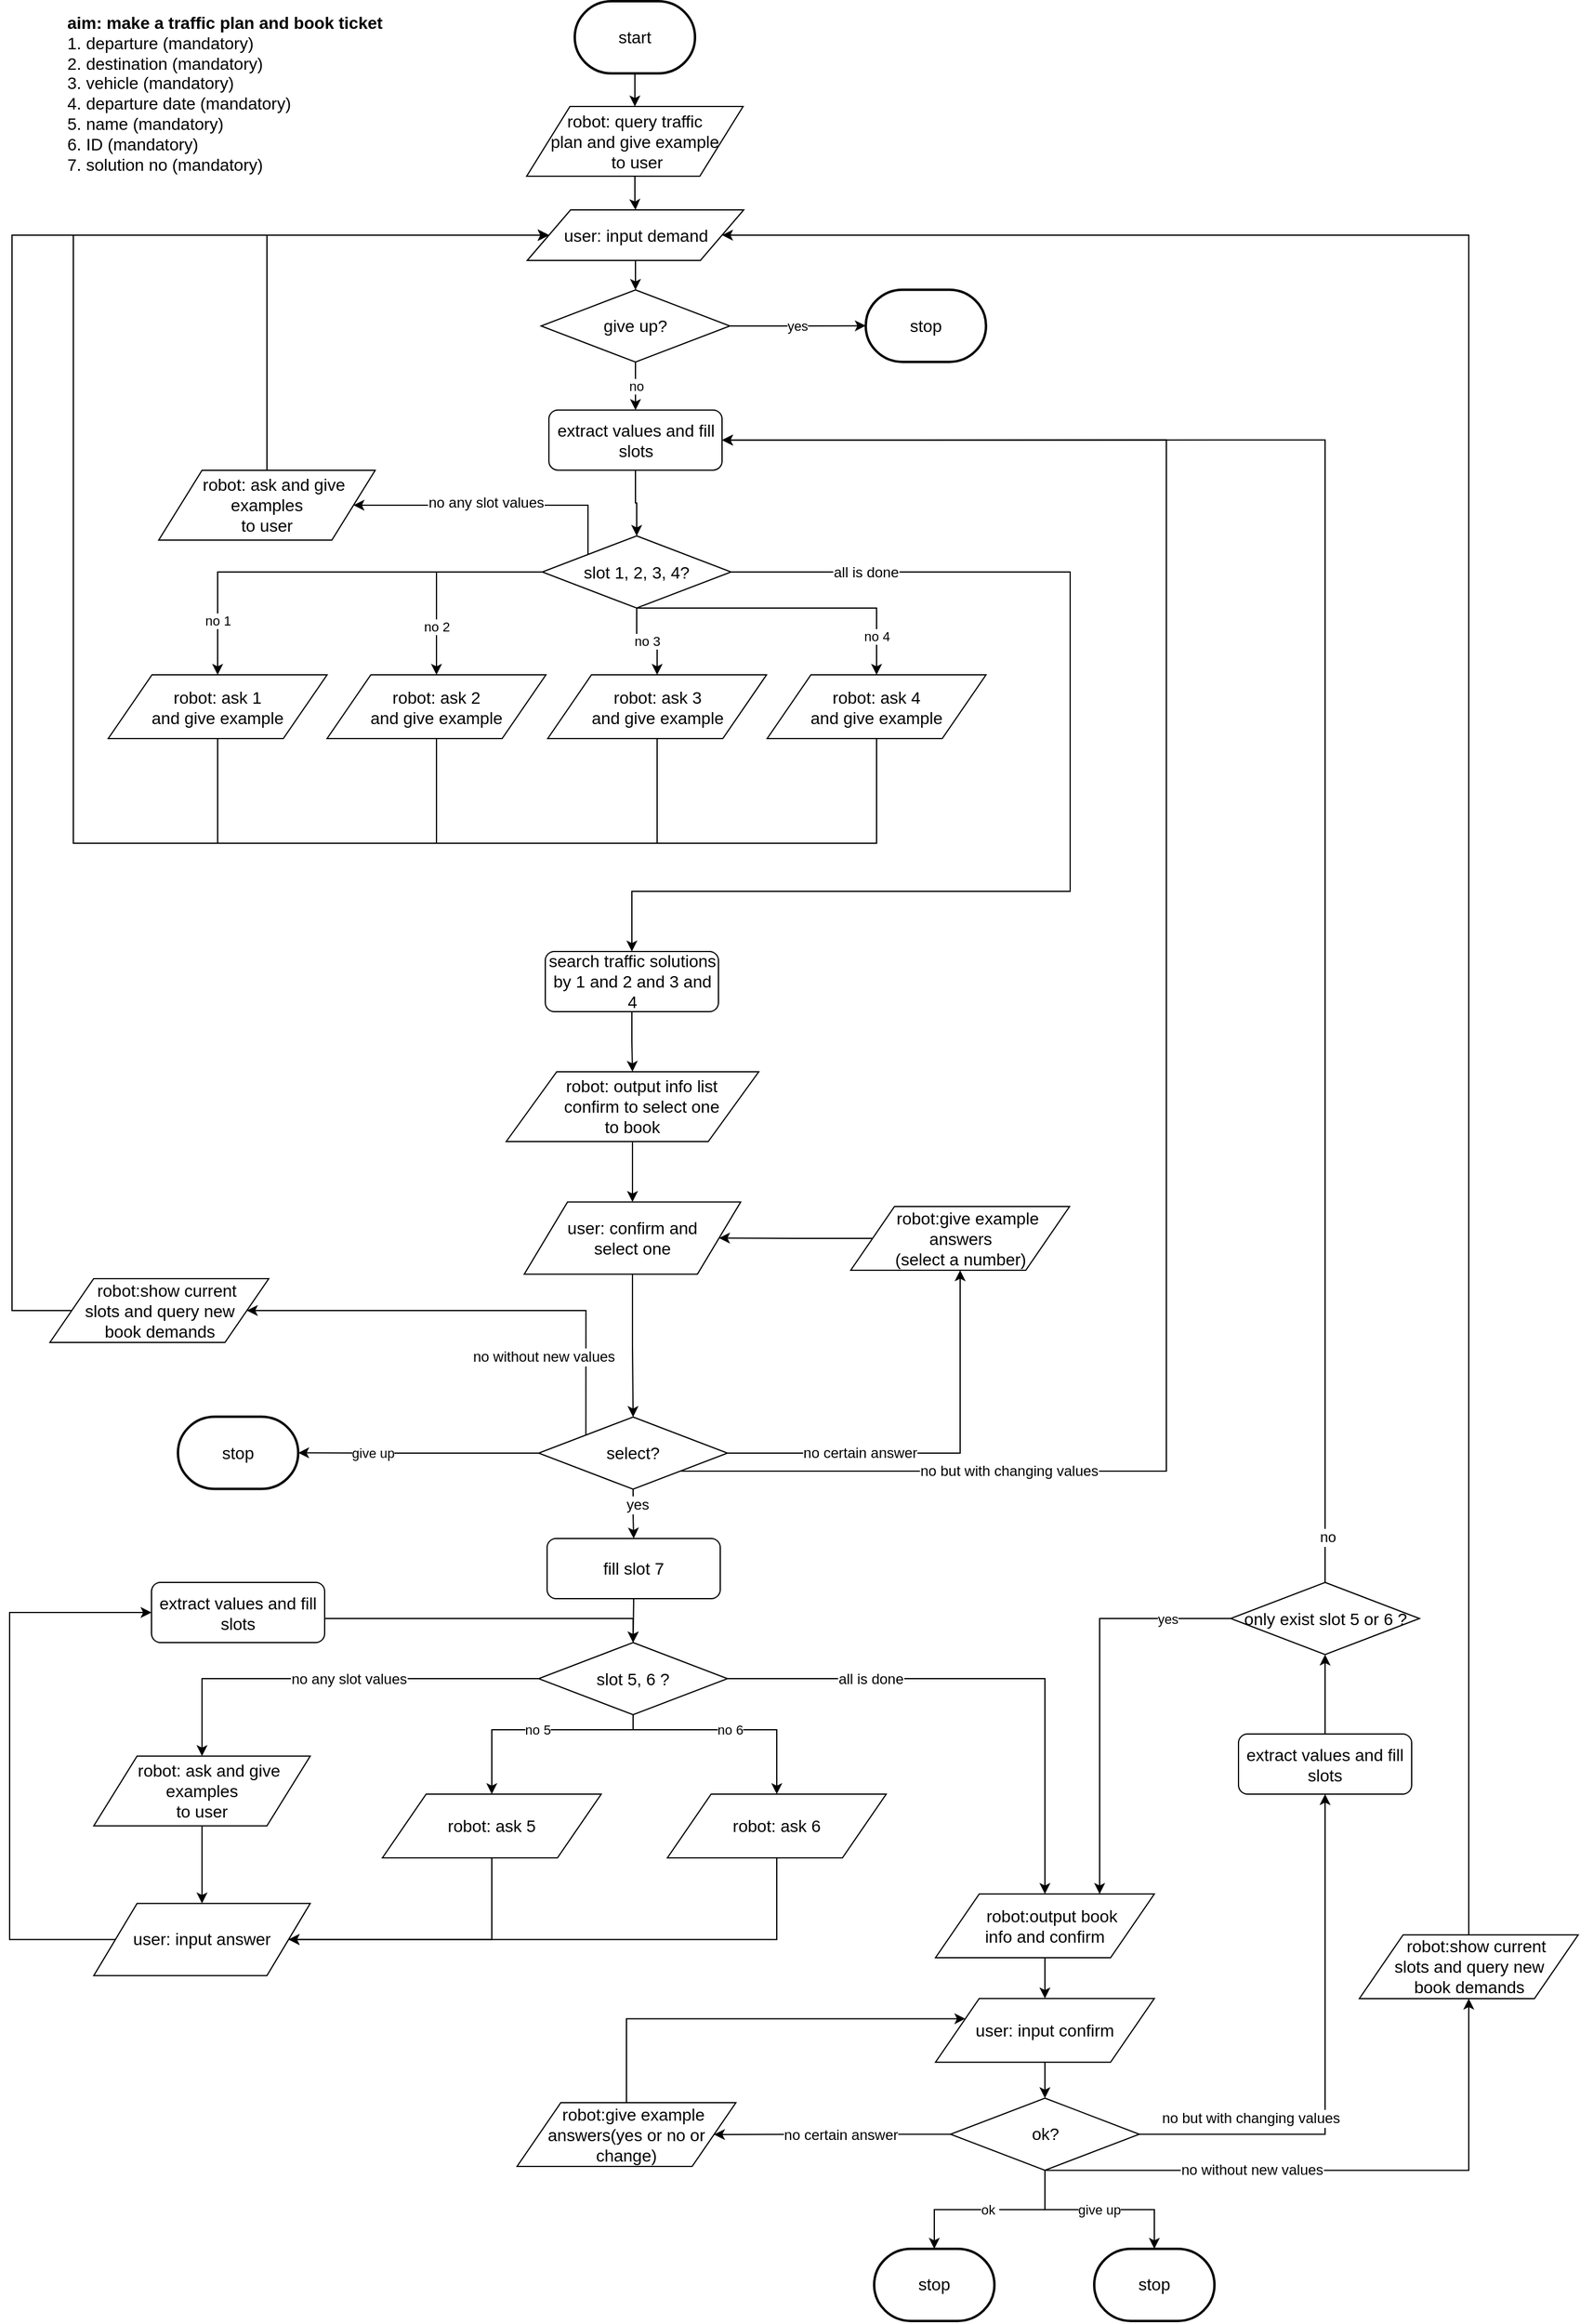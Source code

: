 <mxfile version="12.1.3" type="github" pages="1">
  <diagram id="6r8ebwQPKGLBiBFQONnZ" name="Page-1">
    <mxGraphModel dx="1097" dy="1486" grid="1" gridSize="10" guides="1" tooltips="1" connect="1" arrows="1" fold="1" page="1" pageScale="1" pageWidth="1169" pageHeight="827" math="0" shadow="0">
      <root>
        <mxCell id="0"/>
        <mxCell id="1" parent="0"/>
        <mxCell id="vndDen_A82_FgcWnEU_Y-4" value="" style="edgeStyle=orthogonalEdgeStyle;rounded=0;orthogonalLoop=1;jettySize=auto;html=1;" parent="1" source="vndDen_A82_FgcWnEU_Y-1" target="vndDen_A82_FgcWnEU_Y-3" edge="1">
          <mxGeometry relative="1" as="geometry"/>
        </mxCell>
        <mxCell id="vndDen_A82_FgcWnEU_Y-1" value="&lt;span style=&quot;font-size: 14px&quot;&gt;start&lt;/span&gt;" style="strokeWidth=2;html=1;shape=mxgraph.flowchart.terminator;whiteSpace=wrap;" parent="1" vertex="1">
          <mxGeometry x="588" y="-99.981" width="100" height="60" as="geometry"/>
        </mxCell>
        <mxCell id="vndDen_A82_FgcWnEU_Y-2" value="&lt;font style=&quot;font-size: 14px&quot;&gt;&lt;b&gt;aim: make a traffic plan and book ticket&lt;/b&gt;&lt;br&gt;1. departure (mandatory)&lt;br&gt;2. destination (mandatory)&lt;br&gt;3. vehicle (mandatory)&lt;br&gt;4. departure date (mandatory)&lt;br&gt;5. name (mandatory)&lt;br&gt;6. ID (mandatory)&lt;br&gt;7. solution no&amp;nbsp;(mandatory)&lt;br&gt;&lt;br&gt;&lt;/font&gt;" style="text;html=1;strokeColor=none;fillColor=none;align=left;verticalAlign=middle;whiteSpace=wrap;rounded=0;" parent="1" vertex="1">
          <mxGeometry x="164" y="-70" width="270" height="110" as="geometry"/>
        </mxCell>
        <mxCell id="vndDen_A82_FgcWnEU_Y-6" value="" style="edgeStyle=orthogonalEdgeStyle;rounded=0;orthogonalLoop=1;jettySize=auto;html=1;" parent="1" source="vndDen_A82_FgcWnEU_Y-3" target="vndDen_A82_FgcWnEU_Y-5" edge="1">
          <mxGeometry relative="1" as="geometry"/>
        </mxCell>
        <mxCell id="vndDen_A82_FgcWnEU_Y-3" value="&lt;span style=&quot;font-size: 14px ; white-space: normal&quot;&gt;robot: query traffic &lt;br&gt;plan and give example&lt;br&gt;&amp;nbsp;to user&lt;br&gt;&lt;/span&gt;" style="shape=parallelogram;perimeter=parallelogramPerimeter;whiteSpace=wrap;html=1;" parent="1" vertex="1">
          <mxGeometry x="548" y="-12.5" width="180" height="58" as="geometry"/>
        </mxCell>
        <mxCell id="f19TXx5zY4OCxn9IoFhB-2" style="edgeStyle=orthogonalEdgeStyle;rounded=0;orthogonalLoop=1;jettySize=auto;html=1;exitX=0.5;exitY=1;exitDx=0;exitDy=0;entryX=0.5;entryY=0;entryDx=0;entryDy=0;" parent="1" source="vndDen_A82_FgcWnEU_Y-5" target="f19TXx5zY4OCxn9IoFhB-1" edge="1">
          <mxGeometry relative="1" as="geometry"/>
        </mxCell>
        <mxCell id="vndDen_A82_FgcWnEU_Y-5" value="&lt;span style=&quot;font-size: 14px ; white-space: normal&quot;&gt;user: input demand&lt;/span&gt;" style="shape=parallelogram;perimeter=parallelogramPerimeter;whiteSpace=wrap;html=1;" parent="1" vertex="1">
          <mxGeometry x="548.5" y="73.5" width="180" height="42" as="geometry"/>
        </mxCell>
        <mxCell id="vndDen_A82_FgcWnEU_Y-10" value="no 1" style="edgeStyle=orthogonalEdgeStyle;rounded=0;orthogonalLoop=1;jettySize=auto;html=1;" parent="1" source="vndDen_A82_FgcWnEU_Y-7" target="vndDen_A82_FgcWnEU_Y-9" edge="1">
          <mxGeometry x="0.745" relative="1" as="geometry">
            <mxPoint as="offset"/>
          </mxGeometry>
        </mxCell>
        <mxCell id="f19TXx5zY4OCxn9IoFhB-6" value="no 2" style="edgeStyle=orthogonalEdgeStyle;rounded=0;orthogonalLoop=1;jettySize=auto;html=1;exitX=0;exitY=0.5;exitDx=0;exitDy=0;" parent="1" source="vndDen_A82_FgcWnEU_Y-7" target="vndDen_A82_FgcWnEU_Y-17" edge="1">
          <mxGeometry x="0.539" relative="1" as="geometry">
            <mxPoint as="offset"/>
          </mxGeometry>
        </mxCell>
        <mxCell id="f19TXx5zY4OCxn9IoFhB-7" value="no 3" style="edgeStyle=orthogonalEdgeStyle;rounded=0;orthogonalLoop=1;jettySize=auto;html=1;exitX=0.5;exitY=1;exitDx=0;exitDy=0;" parent="1" source="vndDen_A82_FgcWnEU_Y-7" target="vndDen_A82_FgcWnEU_Y-24" edge="1">
          <mxGeometry relative="1" as="geometry"/>
        </mxCell>
        <mxCell id="f19TXx5zY4OCxn9IoFhB-8" value="no 4" style="edgeStyle=orthogonalEdgeStyle;rounded=0;orthogonalLoop=1;jettySize=auto;html=1;exitX=0.5;exitY=1;exitDx=0;exitDy=0;entryX=0.5;entryY=0;entryDx=0;entryDy=0;" parent="1" source="vndDen_A82_FgcWnEU_Y-7" target="vndDen_A82_FgcWnEU_Y-29" edge="1">
          <mxGeometry x="0.747" relative="1" as="geometry">
            <Array as="points">
              <mxPoint x="839" y="404"/>
            </Array>
            <mxPoint as="offset"/>
          </mxGeometry>
        </mxCell>
        <mxCell id="f19TXx5zY4OCxn9IoFhB-14" style="edgeStyle=orthogonalEdgeStyle;rounded=0;orthogonalLoop=1;jettySize=auto;html=1;exitX=0;exitY=0;exitDx=0;exitDy=0;entryX=1;entryY=0.5;entryDx=0;entryDy=0;" parent="1" source="vndDen_A82_FgcWnEU_Y-7" target="f19TXx5zY4OCxn9IoFhB-13" edge="1">
          <mxGeometry relative="1" as="geometry">
            <Array as="points">
              <mxPoint x="599" y="319"/>
            </Array>
          </mxGeometry>
        </mxCell>
        <mxCell id="f19TXx5zY4OCxn9IoFhB-15" value="no any slot values" style="text;html=1;resizable=0;points=[];align=center;verticalAlign=middle;labelBackgroundColor=#ffffff;" parent="f19TXx5zY4OCxn9IoFhB-14" vertex="1" connectable="0">
          <mxGeometry x="0.077" y="-2" relative="1" as="geometry">
            <mxPoint as="offset"/>
          </mxGeometry>
        </mxCell>
        <mxCell id="f19TXx5zY4OCxn9IoFhB-17" style="edgeStyle=orthogonalEdgeStyle;rounded=0;orthogonalLoop=1;jettySize=auto;html=1;exitX=1;exitY=0.5;exitDx=0;exitDy=0;entryX=0.5;entryY=0;entryDx=0;entryDy=0;" parent="1" source="vndDen_A82_FgcWnEU_Y-7" target="n2Iilo3OYamWraCBPrWy-1" edge="1">
          <mxGeometry relative="1" as="geometry">
            <Array as="points">
              <mxPoint x="1000" y="375"/>
              <mxPoint x="1000" y="640"/>
              <mxPoint x="636" y="640"/>
            </Array>
            <mxPoint x="639" y="691" as="targetPoint"/>
          </mxGeometry>
        </mxCell>
        <mxCell id="f19TXx5zY4OCxn9IoFhB-18" value="all is done" style="text;html=1;resizable=0;points=[];align=center;verticalAlign=middle;labelBackgroundColor=#ffffff;" parent="f19TXx5zY4OCxn9IoFhB-17" vertex="1" connectable="0">
          <mxGeometry x="-0.768" relative="1" as="geometry">
            <mxPoint as="offset"/>
          </mxGeometry>
        </mxCell>
        <mxCell id="vndDen_A82_FgcWnEU_Y-7" value="&lt;font style=&quot;font-size: 14px&quot;&gt;slot 1, 2, 3, 4?&lt;br&gt;&lt;/font&gt;" style="rhombus;whiteSpace=wrap;html=1;" parent="1" vertex="1">
          <mxGeometry x="561" y="344.5" width="157" height="60" as="geometry"/>
        </mxCell>
        <mxCell id="f19TXx5zY4OCxn9IoFhB-10" style="edgeStyle=orthogonalEdgeStyle;rounded=0;orthogonalLoop=1;jettySize=auto;html=1;exitX=0.5;exitY=1;exitDx=0;exitDy=0;entryX=0;entryY=0.5;entryDx=0;entryDy=0;" parent="1" source="vndDen_A82_FgcWnEU_Y-9" target="vndDen_A82_FgcWnEU_Y-5" edge="1">
          <mxGeometry relative="1" as="geometry">
            <Array as="points">
              <mxPoint x="291" y="600"/>
              <mxPoint x="171" y="600"/>
              <mxPoint x="171" y="95"/>
            </Array>
          </mxGeometry>
        </mxCell>
        <mxCell id="vndDen_A82_FgcWnEU_Y-9" value="&lt;font style=&quot;font-size: 14px&quot;&gt;robot: ask 1&lt;br&gt;and give example&lt;br&gt;&lt;/font&gt;" style="shape=parallelogram;perimeter=parallelogramPerimeter;whiteSpace=wrap;html=1;" parent="1" vertex="1">
          <mxGeometry x="200" y="460" width="182" height="53" as="geometry"/>
        </mxCell>
        <mxCell id="f19TXx5zY4OCxn9IoFhB-11" style="edgeStyle=orthogonalEdgeStyle;rounded=0;orthogonalLoop=1;jettySize=auto;html=1;exitX=0.5;exitY=1;exitDx=0;exitDy=0;entryX=0;entryY=0.5;entryDx=0;entryDy=0;" parent="1" source="vndDen_A82_FgcWnEU_Y-17" target="vndDen_A82_FgcWnEU_Y-5" edge="1">
          <mxGeometry relative="1" as="geometry">
            <Array as="points">
              <mxPoint x="473" y="600"/>
              <mxPoint x="171" y="600"/>
              <mxPoint x="171" y="95"/>
            </Array>
          </mxGeometry>
        </mxCell>
        <mxCell id="vndDen_A82_FgcWnEU_Y-17" value="&lt;font style=&quot;font-size: 14px&quot;&gt;robot: ask 2&lt;br&gt;and give example&lt;br&gt;&lt;/font&gt;" style="shape=parallelogram;perimeter=parallelogramPerimeter;whiteSpace=wrap;html=1;" parent="1" vertex="1">
          <mxGeometry x="382" y="460" width="182" height="53" as="geometry"/>
        </mxCell>
        <mxCell id="f19TXx5zY4OCxn9IoFhB-12" style="edgeStyle=orthogonalEdgeStyle;rounded=0;orthogonalLoop=1;jettySize=auto;html=1;exitX=0.5;exitY=1;exitDx=0;exitDy=0;entryX=0;entryY=0.5;entryDx=0;entryDy=0;" parent="1" source="vndDen_A82_FgcWnEU_Y-24" target="vndDen_A82_FgcWnEU_Y-5" edge="1">
          <mxGeometry relative="1" as="geometry">
            <Array as="points">
              <mxPoint x="656" y="600"/>
              <mxPoint x="171" y="600"/>
              <mxPoint x="171" y="95"/>
            </Array>
          </mxGeometry>
        </mxCell>
        <mxCell id="vndDen_A82_FgcWnEU_Y-24" value="&lt;font style=&quot;font-size: 14px&quot;&gt;robot: ask 3&lt;br&gt;and give example&lt;br&gt;&lt;/font&gt;" style="shape=parallelogram;perimeter=parallelogramPerimeter;whiteSpace=wrap;html=1;" parent="1" vertex="1">
          <mxGeometry x="565.5" y="460" width="182" height="53" as="geometry"/>
        </mxCell>
        <mxCell id="f19TXx5zY4OCxn9IoFhB-9" style="edgeStyle=orthogonalEdgeStyle;rounded=0;orthogonalLoop=1;jettySize=auto;html=1;exitX=0.5;exitY=1;exitDx=0;exitDy=0;entryX=0;entryY=0.5;entryDx=0;entryDy=0;" parent="1" source="vndDen_A82_FgcWnEU_Y-29" target="vndDen_A82_FgcWnEU_Y-5" edge="1">
          <mxGeometry relative="1" as="geometry">
            <mxPoint x="540" y="600" as="targetPoint"/>
            <Array as="points">
              <mxPoint x="839" y="600"/>
              <mxPoint x="171" y="600"/>
              <mxPoint x="171" y="95"/>
            </Array>
          </mxGeometry>
        </mxCell>
        <mxCell id="vndDen_A82_FgcWnEU_Y-29" value="&lt;font style=&quot;font-size: 14px&quot;&gt;robot: ask 4&lt;br&gt;and give example&lt;br&gt;&lt;/font&gt;" style="shape=parallelogram;perimeter=parallelogramPerimeter;whiteSpace=wrap;html=1;" parent="1" vertex="1">
          <mxGeometry x="748" y="460" width="182" height="53" as="geometry"/>
        </mxCell>
        <mxCell id="vndDen_A82_FgcWnEU_Y-39" value="" style="edgeStyle=orthogonalEdgeStyle;rounded=0;orthogonalLoop=1;jettySize=auto;html=1;" parent="1" source="vndDen_A82_FgcWnEU_Y-32" target="vndDen_A82_FgcWnEU_Y-37" edge="1">
          <mxGeometry relative="1" as="geometry"/>
        </mxCell>
        <mxCell id="vndDen_A82_FgcWnEU_Y-32" value="&lt;span style=&quot;font-size: 14px ; white-space: normal&quot;&gt;&amp;nbsp; &amp;nbsp; &amp;nbsp;robot:&amp;nbsp;&lt;/span&gt;&lt;span style=&quot;font-size: 14px&quot;&gt;output&amp;nbsp;info list&amp;nbsp;&lt;/span&gt;&lt;br style=&quot;font-size: 14px&quot;&gt;&lt;span style=&quot;font-size: 14px&quot;&gt;&amp;nbsp; &amp;nbsp; confirm to&lt;/span&gt;&lt;span style=&quot;font-size: 14px ; white-space: normal&quot;&gt;&amp;nbsp;select one&lt;br&gt;to book&lt;br&gt;&lt;/span&gt;" style="shape=parallelogram;perimeter=parallelogramPerimeter;whiteSpace=wrap;html=1;" parent="1" vertex="1">
          <mxGeometry x="531" y="790" width="210" height="58" as="geometry"/>
        </mxCell>
        <mxCell id="vndDen_A82_FgcWnEU_Y-41" value="" style="edgeStyle=orthogonalEdgeStyle;rounded=0;orthogonalLoop=1;jettySize=auto;html=1;" parent="1" source="vndDen_A82_FgcWnEU_Y-37" target="vndDen_A82_FgcWnEU_Y-40" edge="1">
          <mxGeometry relative="1" as="geometry"/>
        </mxCell>
        <mxCell id="vndDen_A82_FgcWnEU_Y-37" value="&lt;span style=&quot;font-size: 14px ; white-space: normal&quot;&gt;user: confirm and &lt;br&gt;select one&lt;/span&gt;" style="shape=parallelogram;perimeter=parallelogramPerimeter;whiteSpace=wrap;html=1;" parent="1" vertex="1">
          <mxGeometry x="546" y="898.235" width="180" height="60" as="geometry"/>
        </mxCell>
        <mxCell id="vndDen_A82_FgcWnEU_Y-44" value="" style="edgeStyle=orthogonalEdgeStyle;rounded=0;orthogonalLoop=1;jettySize=auto;html=1;" parent="1" source="vndDen_A82_FgcWnEU_Y-40" target="ZlfuMa2-yeJI-Y9UWcC_-1" edge="1">
          <mxGeometry relative="1" as="geometry"/>
        </mxCell>
        <mxCell id="f19TXx5zY4OCxn9IoFhB-20" style="edgeStyle=orthogonalEdgeStyle;rounded=0;orthogonalLoop=1;jettySize=auto;html=1;exitX=0.955;exitY=0.5;exitDx=0;exitDy=0;entryX=0.5;entryY=1;entryDx=0;entryDy=0;exitPerimeter=0;" parent="1" source="vndDen_A82_FgcWnEU_Y-40" target="f19TXx5zY4OCxn9IoFhB-19" edge="1">
          <mxGeometry relative="1" as="geometry"/>
        </mxCell>
        <mxCell id="f19TXx5zY4OCxn9IoFhB-21" value="no certain answer" style="text;html=1;resizable=0;points=[];align=center;verticalAlign=middle;labelBackgroundColor=#ffffff;" parent="f19TXx5zY4OCxn9IoFhB-20" vertex="1" connectable="0">
          <mxGeometry x="-0.338" relative="1" as="geometry">
            <mxPoint as="offset"/>
          </mxGeometry>
        </mxCell>
        <mxCell id="vndDen_A82_FgcWnEU_Y-40" value="&lt;font style=&quot;font-size: 14px&quot;&gt;select?&lt;br&gt;&lt;/font&gt;" style="rhombus;whiteSpace=wrap;html=1;" parent="1" vertex="1">
          <mxGeometry x="558" y="1077" width="157" height="60" as="geometry"/>
        </mxCell>
        <mxCell id="f19TXx5zY4OCxn9IoFhB-35" style="edgeStyle=orthogonalEdgeStyle;rounded=0;orthogonalLoop=1;jettySize=auto;html=1;exitX=0.5;exitY=1;exitDx=0;exitDy=0;entryX=1;entryY=0.5;entryDx=0;entryDy=0;" parent="1" source="vndDen_A82_FgcWnEU_Y-42" target="vndDen_A82_FgcWnEU_Y-50" edge="1">
          <mxGeometry relative="1" as="geometry">
            <Array as="points">
              <mxPoint x="519" y="1512"/>
            </Array>
          </mxGeometry>
        </mxCell>
        <mxCell id="vndDen_A82_FgcWnEU_Y-42" value="&lt;font style=&quot;font-size: 14px&quot;&gt;robot: ask 5&lt;/font&gt;" style="shape=parallelogram;perimeter=parallelogramPerimeter;whiteSpace=wrap;html=1;" parent="1" vertex="1">
          <mxGeometry x="428" y="1390.5" width="182" height="53" as="geometry"/>
        </mxCell>
        <mxCell id="vndDen_A82_FgcWnEU_Y-45" value="no 5" style="edgeStyle=orthogonalEdgeStyle;rounded=0;orthogonalLoop=1;jettySize=auto;html=1;exitX=0.5;exitY=1;exitDx=0;exitDy=0;entryX=0.5;entryY=0;entryDx=0;entryDy=0;" parent="1" source="vndDen_A82_FgcWnEU_Y-43" target="vndDen_A82_FgcWnEU_Y-42" edge="1">
          <mxGeometry relative="1" as="geometry">
            <Array as="points">
              <mxPoint x="636" y="1337"/>
              <mxPoint x="519" y="1337"/>
            </Array>
          </mxGeometry>
        </mxCell>
        <mxCell id="f19TXx5zY4OCxn9IoFhB-37" style="edgeStyle=orthogonalEdgeStyle;rounded=0;orthogonalLoop=1;jettySize=auto;html=1;exitX=0;exitY=0.5;exitDx=0;exitDy=0;entryX=0.5;entryY=0;entryDx=0;entryDy=0;" parent="1" source="vndDen_A82_FgcWnEU_Y-43" target="f19TXx5zY4OCxn9IoFhB-36" edge="1">
          <mxGeometry relative="1" as="geometry"/>
        </mxCell>
        <mxCell id="f19TXx5zY4OCxn9IoFhB-39" value="no any slot values" style="text;html=1;resizable=0;points=[];align=center;verticalAlign=middle;labelBackgroundColor=#ffffff;" parent="f19TXx5zY4OCxn9IoFhB-37" vertex="1" connectable="0">
          <mxGeometry x="-0.083" relative="1" as="geometry">
            <mxPoint as="offset"/>
          </mxGeometry>
        </mxCell>
        <mxCell id="f19TXx5zY4OCxn9IoFhB-41" style="edgeStyle=orthogonalEdgeStyle;rounded=0;orthogonalLoop=1;jettySize=auto;html=1;exitX=1;exitY=0.5;exitDx=0;exitDy=0;entryX=0.5;entryY=0;entryDx=0;entryDy=0;" parent="1" source="vndDen_A82_FgcWnEU_Y-43" target="vndDen_A82_FgcWnEU_Y-54" edge="1">
          <mxGeometry relative="1" as="geometry">
            <mxPoint x="978.714" y="1391.143" as="targetPoint"/>
          </mxGeometry>
        </mxCell>
        <mxCell id="f19TXx5zY4OCxn9IoFhB-42" value="all is done" style="text;html=1;resizable=0;points=[];align=center;verticalAlign=middle;labelBackgroundColor=#ffffff;" parent="f19TXx5zY4OCxn9IoFhB-41" vertex="1" connectable="0">
          <mxGeometry x="-0.464" relative="1" as="geometry">
            <mxPoint as="offset"/>
          </mxGeometry>
        </mxCell>
        <mxCell id="vndDen_A82_FgcWnEU_Y-43" value="&lt;font style=&quot;font-size: 14px&quot;&gt;slot 5, 6 ?&lt;br&gt;&lt;/font&gt;" style="rhombus;whiteSpace=wrap;html=1;" parent="1" vertex="1">
          <mxGeometry x="558" y="1264.5" width="157" height="60" as="geometry"/>
        </mxCell>
        <mxCell id="vndDen_A82_FgcWnEU_Y-49" value="no 6" style="edgeStyle=orthogonalEdgeStyle;rounded=0;orthogonalLoop=1;jettySize=auto;html=1;exitX=0.5;exitY=1;exitDx=0;exitDy=0;entryX=0.5;entryY=0;entryDx=0;entryDy=0;" parent="1" source="vndDen_A82_FgcWnEU_Y-43" target="vndDen_A82_FgcWnEU_Y-48" edge="1">
          <mxGeometry relative="1" as="geometry">
            <mxPoint x="559.308" y="1411" as="sourcePoint"/>
            <Array as="points">
              <mxPoint x="636" y="1324"/>
              <mxPoint x="636" y="1337"/>
              <mxPoint x="756" y="1337"/>
            </Array>
          </mxGeometry>
        </mxCell>
        <mxCell id="f19TXx5zY4OCxn9IoFhB-34" style="edgeStyle=orthogonalEdgeStyle;rounded=0;orthogonalLoop=1;jettySize=auto;html=1;exitX=0.5;exitY=1;exitDx=0;exitDy=0;entryX=1;entryY=0.5;entryDx=0;entryDy=0;" parent="1" source="vndDen_A82_FgcWnEU_Y-48" target="vndDen_A82_FgcWnEU_Y-50" edge="1">
          <mxGeometry relative="1" as="geometry">
            <Array as="points">
              <mxPoint x="756" y="1512"/>
            </Array>
          </mxGeometry>
        </mxCell>
        <mxCell id="vndDen_A82_FgcWnEU_Y-48" value="&lt;font style=&quot;font-size: 14px&quot;&gt;robot: ask 6&lt;/font&gt;" style="shape=parallelogram;perimeter=parallelogramPerimeter;whiteSpace=wrap;html=1;" parent="1" vertex="1">
          <mxGeometry x="665" y="1390.5" width="182" height="53" as="geometry"/>
        </mxCell>
        <mxCell id="vndDen_A82_FgcWnEU_Y-53" style="edgeStyle=orthogonalEdgeStyle;rounded=0;orthogonalLoop=1;jettySize=auto;html=1;exitX=0;exitY=0.5;exitDx=0;exitDy=0;entryX=0.5;entryY=0;entryDx=0;entryDy=0;" parent="1" source="vndDen_A82_FgcWnEU_Y-84" target="vndDen_A82_FgcWnEU_Y-43" edge="1">
          <mxGeometry relative="1" as="geometry">
            <Array as="points">
              <mxPoint x="636" y="1244.5"/>
            </Array>
          </mxGeometry>
        </mxCell>
        <mxCell id="vndDen_A82_FgcWnEU_Y-50" value="&lt;span style=&quot;font-size: 14px ; white-space: normal&quot;&gt;user: input answer&lt;/span&gt;" style="shape=parallelogram;perimeter=parallelogramPerimeter;whiteSpace=wrap;html=1;" parent="1" vertex="1">
          <mxGeometry x="188" y="1481.371" width="180" height="60" as="geometry"/>
        </mxCell>
        <mxCell id="vndDen_A82_FgcWnEU_Y-57" value="" style="edgeStyle=orthogonalEdgeStyle;rounded=0;orthogonalLoop=1;jettySize=auto;html=1;" parent="1" source="vndDen_A82_FgcWnEU_Y-54" target="vndDen_A82_FgcWnEU_Y-56" edge="1">
          <mxGeometry relative="1" as="geometry"/>
        </mxCell>
        <mxCell id="vndDen_A82_FgcWnEU_Y-54" value="&lt;span style=&quot;font-size: 14px&quot;&gt;&amp;nbsp; &amp;nbsp;robot:output book&lt;br&gt;info and confirm&lt;/span&gt;" style="shape=parallelogram;perimeter=parallelogramPerimeter;whiteSpace=wrap;html=1;" parent="1" vertex="1">
          <mxGeometry x="888" y="1473.486" width="182" height="53" as="geometry"/>
        </mxCell>
        <mxCell id="vndDen_A82_FgcWnEU_Y-59" value="" style="edgeStyle=orthogonalEdgeStyle;rounded=0;orthogonalLoop=1;jettySize=auto;html=1;" parent="1" source="vndDen_A82_FgcWnEU_Y-56" target="vndDen_A82_FgcWnEU_Y-58" edge="1">
          <mxGeometry relative="1" as="geometry"/>
        </mxCell>
        <mxCell id="vndDen_A82_FgcWnEU_Y-56" value="&lt;span style=&quot;font-size: 14px&quot;&gt;user: input confirm&lt;/span&gt;" style="shape=parallelogram;perimeter=parallelogramPerimeter;whiteSpace=wrap;html=1;" parent="1" vertex="1">
          <mxGeometry x="888" y="1560.371" width="182" height="53" as="geometry"/>
        </mxCell>
        <mxCell id="vndDen_A82_FgcWnEU_Y-61" value="ok&amp;nbsp;" style="edgeStyle=orthogonalEdgeStyle;rounded=0;orthogonalLoop=1;jettySize=auto;html=1;" parent="1" source="vndDen_A82_FgcWnEU_Y-58" target="vndDen_A82_FgcWnEU_Y-60" edge="1">
          <mxGeometry relative="1" as="geometry"/>
        </mxCell>
        <mxCell id="vndDen_A82_FgcWnEU_Y-74" style="edgeStyle=orthogonalEdgeStyle;rounded=0;orthogonalLoop=1;jettySize=auto;html=1;exitX=0.5;exitY=1;exitDx=0;exitDy=0;entryX=0.5;entryY=1;entryDx=0;entryDy=0;" parent="1" source="vndDen_A82_FgcWnEU_Y-58" target="n2Iilo3OYamWraCBPrWy-5" edge="1">
          <mxGeometry relative="1" as="geometry">
            <Array as="points">
              <mxPoint x="1331.5" y="1703"/>
            </Array>
          </mxGeometry>
        </mxCell>
        <mxCell id="vndDen_A82_FgcWnEU_Y-77" value="no without new values" style="text;html=1;resizable=0;points=[];align=center;verticalAlign=middle;labelBackgroundColor=#ffffff;" parent="vndDen_A82_FgcWnEU_Y-74" vertex="1" connectable="0">
          <mxGeometry x="-0.843" y="-4" relative="1" as="geometry">
            <mxPoint x="133" y="-4" as="offset"/>
          </mxGeometry>
        </mxCell>
        <mxCell id="vndDen_A82_FgcWnEU_Y-75" style="edgeStyle=orthogonalEdgeStyle;rounded=0;orthogonalLoop=1;jettySize=auto;html=1;exitX=1;exitY=0.5;exitDx=0;exitDy=0;entryX=0.5;entryY=1;entryDx=0;entryDy=0;" parent="1" source="vndDen_A82_FgcWnEU_Y-58" target="8qUp4hz3IpJ9676Ca-v3-2" edge="1">
          <mxGeometry relative="1" as="geometry">
            <Array as="points">
              <mxPoint x="1212" y="1673"/>
            </Array>
          </mxGeometry>
        </mxCell>
        <mxCell id="vndDen_A82_FgcWnEU_Y-76" value="no but with changing values" style="text;html=1;resizable=0;points=[];align=center;verticalAlign=middle;labelBackgroundColor=#ffffff;" parent="vndDen_A82_FgcWnEU_Y-75" vertex="1" connectable="0">
          <mxGeometry x="-0.874" y="4" relative="1" as="geometry">
            <mxPoint x="65" y="-9.5" as="offset"/>
          </mxGeometry>
        </mxCell>
        <mxCell id="f19TXx5zY4OCxn9IoFhB-44" value="give up" style="edgeStyle=orthogonalEdgeStyle;rounded=0;orthogonalLoop=1;jettySize=auto;html=1;exitX=0.5;exitY=1;exitDx=0;exitDy=0;entryX=0.5;entryY=0;entryDx=0;entryDy=0;entryPerimeter=0;" parent="1" source="vndDen_A82_FgcWnEU_Y-58" target="f19TXx5zY4OCxn9IoFhB-43" edge="1">
          <mxGeometry relative="1" as="geometry"/>
        </mxCell>
        <mxCell id="f19TXx5zY4OCxn9IoFhB-46" style="edgeStyle=orthogonalEdgeStyle;rounded=0;orthogonalLoop=1;jettySize=auto;html=1;exitX=0;exitY=0.5;exitDx=0;exitDy=0;entryX=1;entryY=0.5;entryDx=0;entryDy=0;" parent="1" source="vndDen_A82_FgcWnEU_Y-58" target="f19TXx5zY4OCxn9IoFhB-45" edge="1">
          <mxGeometry relative="1" as="geometry"/>
        </mxCell>
        <mxCell id="f19TXx5zY4OCxn9IoFhB-48" value="no certain answer" style="text;html=1;resizable=0;points=[];align=center;verticalAlign=middle;labelBackgroundColor=#ffffff;" parent="f19TXx5zY4OCxn9IoFhB-46" vertex="1" connectable="0">
          <mxGeometry x="0.175" y="1" relative="1" as="geometry">
            <mxPoint x="23" y="-1" as="offset"/>
          </mxGeometry>
        </mxCell>
        <mxCell id="vndDen_A82_FgcWnEU_Y-58" value="&lt;font style=&quot;font-size: 14px&quot;&gt;ok?&lt;br&gt;&lt;/font&gt;" style="rhombus;whiteSpace=wrap;html=1;" parent="1" vertex="1">
          <mxGeometry x="900.5" y="1643.229" width="157" height="60" as="geometry"/>
        </mxCell>
        <mxCell id="vndDen_A82_FgcWnEU_Y-60" value="&lt;font style=&quot;font-size: 14px&quot;&gt;stop&lt;/font&gt;" style="strokeWidth=2;html=1;shape=mxgraph.flowchart.terminator;whiteSpace=wrap;" parent="1" vertex="1">
          <mxGeometry x="837" y="1768.486" width="100" height="60" as="geometry"/>
        </mxCell>
        <mxCell id="vndDen_A82_FgcWnEU_Y-70" style="edgeStyle=orthogonalEdgeStyle;rounded=0;orthogonalLoop=1;jettySize=auto;html=1;entryX=1;entryY=0.5;entryDx=0;entryDy=0;exitX=1;exitY=1;exitDx=0;exitDy=0;" parent="1" source="vndDen_A82_FgcWnEU_Y-40" target="vndDen_A82_FgcWnEU_Y-86" edge="1">
          <mxGeometry relative="1" as="geometry">
            <mxPoint x="62.571" y="958.286" as="sourcePoint"/>
            <Array as="points">
              <mxPoint x="1080" y="1122"/>
              <mxPoint x="1080" y="265"/>
            </Array>
          </mxGeometry>
        </mxCell>
        <mxCell id="vndDen_A82_FgcWnEU_Y-71" value="no but with changing values" style="text;html=1;resizable=0;points=[];align=center;verticalAlign=middle;labelBackgroundColor=#ffffff;" parent="vndDen_A82_FgcWnEU_Y-70" vertex="1" connectable="0">
          <mxGeometry x="-0.951" relative="1" as="geometry">
            <mxPoint x="232.5" as="offset"/>
          </mxGeometry>
        </mxCell>
        <mxCell id="n2Iilo3OYamWraCBPrWy-10" value="yes" style="text;html=1;resizable=0;points=[];align=center;verticalAlign=middle;labelBackgroundColor=#ffffff;" parent="vndDen_A82_FgcWnEU_Y-70" vertex="1" connectable="0">
          <mxGeometry x="-0.981" y="-5" relative="1" as="geometry">
            <mxPoint x="-51.5" y="23" as="offset"/>
          </mxGeometry>
        </mxCell>
        <mxCell id="vndDen_A82_FgcWnEU_Y-72" style="edgeStyle=orthogonalEdgeStyle;rounded=0;orthogonalLoop=1;jettySize=auto;html=1;exitX=0;exitY=0;exitDx=0;exitDy=0;entryX=1;entryY=0.5;entryDx=0;entryDy=0;" parent="1" source="vndDen_A82_FgcWnEU_Y-40" target="n2Iilo3OYamWraCBPrWy-7" edge="1">
          <mxGeometry relative="1" as="geometry">
            <Array as="points">
              <mxPoint x="597.5" y="988"/>
            </Array>
            <mxPoint x="-15.5" y="896.286" as="sourcePoint"/>
          </mxGeometry>
        </mxCell>
        <mxCell id="vndDen_A82_FgcWnEU_Y-73" value="no without new values" style="text;html=1;resizable=0;points=[];align=center;verticalAlign=middle;labelBackgroundColor=#ffffff;" parent="vndDen_A82_FgcWnEU_Y-72" vertex="1" connectable="0">
          <mxGeometry x="-0.866" y="1" relative="1" as="geometry">
            <mxPoint x="-35" y="-39" as="offset"/>
          </mxGeometry>
        </mxCell>
        <mxCell id="f19TXx5zY4OCxn9IoFhB-25" value="give up" style="edgeStyle=orthogonalEdgeStyle;rounded=0;orthogonalLoop=1;jettySize=auto;html=1;exitX=0;exitY=0.5;exitDx=0;exitDy=0;entryX=1;entryY=0.5;entryDx=0;entryDy=0;entryPerimeter=0;" parent="1" source="vndDen_A82_FgcWnEU_Y-40" target="f19TXx5zY4OCxn9IoFhB-24" edge="1">
          <mxGeometry x="0.379" relative="1" as="geometry">
            <Array as="points">
              <mxPoint x="430" y="1107"/>
              <mxPoint x="430" y="1107"/>
            </Array>
            <mxPoint as="offset"/>
          </mxGeometry>
        </mxCell>
        <mxCell id="vndDen_A82_FgcWnEU_Y-84" value="&lt;font style=&quot;font-size: 14px&quot;&gt;extract values and fill slots&lt;/font&gt;" style="rounded=1;whiteSpace=wrap;html=1;" parent="1" vertex="1">
          <mxGeometry x="236" y="1214.5" width="144" height="50" as="geometry"/>
        </mxCell>
        <mxCell id="vndDen_A82_FgcWnEU_Y-85" style="edgeStyle=orthogonalEdgeStyle;rounded=0;orthogonalLoop=1;jettySize=auto;html=1;exitX=0;exitY=0.5;exitDx=0;exitDy=0;entryX=0;entryY=0.5;entryDx=0;entryDy=0;" parent="1" source="vndDen_A82_FgcWnEU_Y-50" target="vndDen_A82_FgcWnEU_Y-84" edge="1">
          <mxGeometry relative="1" as="geometry">
            <mxPoint x="91" y="1349.882" as="sourcePoint"/>
            <mxPoint x="109" y="1244" as="targetPoint"/>
            <Array as="points">
              <mxPoint x="206" y="1512"/>
              <mxPoint x="118" y="1512"/>
              <mxPoint x="118" y="1240"/>
            </Array>
          </mxGeometry>
        </mxCell>
        <mxCell id="vndDen_A82_FgcWnEU_Y-88" style="edgeStyle=orthogonalEdgeStyle;rounded=0;orthogonalLoop=1;jettySize=auto;html=1;exitX=0.5;exitY=1;exitDx=0;exitDy=0;entryX=0.5;entryY=0;entryDx=0;entryDy=0;" parent="1" source="vndDen_A82_FgcWnEU_Y-86" target="vndDen_A82_FgcWnEU_Y-7" edge="1">
          <mxGeometry relative="1" as="geometry"/>
        </mxCell>
        <mxCell id="vndDen_A82_FgcWnEU_Y-86" value="&lt;font style=&quot;font-size: 14px&quot;&gt;extract values and fill slots&lt;/font&gt;" style="rounded=1;whiteSpace=wrap;html=1;" parent="1" vertex="1">
          <mxGeometry x="566.5" y="239.843" width="144" height="50" as="geometry"/>
        </mxCell>
        <mxCell id="f19TXx5zY4OCxn9IoFhB-3" value="no" style="edgeStyle=orthogonalEdgeStyle;rounded=0;orthogonalLoop=1;jettySize=auto;html=1;exitX=0.5;exitY=1;exitDx=0;exitDy=0;" parent="1" source="f19TXx5zY4OCxn9IoFhB-1" target="vndDen_A82_FgcWnEU_Y-86" edge="1">
          <mxGeometry relative="1" as="geometry"/>
        </mxCell>
        <mxCell id="f19TXx5zY4OCxn9IoFhB-5" value="yes" style="edgeStyle=orthogonalEdgeStyle;rounded=0;orthogonalLoop=1;jettySize=auto;html=1;exitX=1;exitY=0.5;exitDx=0;exitDy=0;" parent="1" source="f19TXx5zY4OCxn9IoFhB-1" target="f19TXx5zY4OCxn9IoFhB-4" edge="1">
          <mxGeometry relative="1" as="geometry"/>
        </mxCell>
        <mxCell id="f19TXx5zY4OCxn9IoFhB-1" value="&lt;font style=&quot;font-size: 14px&quot;&gt;give up?&lt;br&gt;&lt;/font&gt;" style="rhombus;whiteSpace=wrap;html=1;" parent="1" vertex="1">
          <mxGeometry x="560" y="140" width="157" height="60" as="geometry"/>
        </mxCell>
        <mxCell id="f19TXx5zY4OCxn9IoFhB-4" value="&lt;font style=&quot;font-size: 14px&quot;&gt;stop&lt;/font&gt;" style="strokeWidth=2;html=1;shape=mxgraph.flowchart.terminator;whiteSpace=wrap;" parent="1" vertex="1">
          <mxGeometry x="830" y="139.833" width="100" height="60" as="geometry"/>
        </mxCell>
        <mxCell id="f19TXx5zY4OCxn9IoFhB-16" style="edgeStyle=orthogonalEdgeStyle;rounded=0;orthogonalLoop=1;jettySize=auto;html=1;exitX=0.5;exitY=0;exitDx=0;exitDy=0;entryX=0;entryY=0.5;entryDx=0;entryDy=0;" parent="1" source="f19TXx5zY4OCxn9IoFhB-13" target="vndDen_A82_FgcWnEU_Y-5" edge="1">
          <mxGeometry relative="1" as="geometry">
            <Array as="points">
              <mxPoint x="332" y="95"/>
            </Array>
          </mxGeometry>
        </mxCell>
        <mxCell id="f19TXx5zY4OCxn9IoFhB-13" value="&lt;span style=&quot;font-size: 14px ; white-space: normal&quot;&gt;&amp;nbsp; &amp;nbsp;robot: ask and give examples &lt;br&gt;to user&lt;/span&gt;" style="shape=parallelogram;perimeter=parallelogramPerimeter;whiteSpace=wrap;html=1;" parent="1" vertex="1">
          <mxGeometry x="242" y="290" width="180" height="58" as="geometry"/>
        </mxCell>
        <mxCell id="f19TXx5zY4OCxn9IoFhB-22" style="edgeStyle=orthogonalEdgeStyle;rounded=0;orthogonalLoop=1;jettySize=auto;html=1;exitX=0;exitY=0.5;exitDx=0;exitDy=0;entryX=1;entryY=0.5;entryDx=0;entryDy=0;" parent="1" source="f19TXx5zY4OCxn9IoFhB-19" target="vndDen_A82_FgcWnEU_Y-37" edge="1">
          <mxGeometry relative="1" as="geometry"/>
        </mxCell>
        <mxCell id="f19TXx5zY4OCxn9IoFhB-19" value="&lt;span style=&quot;font-size: 14px&quot;&gt;&amp;nbsp; &amp;nbsp;robot:give example answers&lt;br&gt;(select a number)&lt;/span&gt;" style="shape=parallelogram;perimeter=parallelogramPerimeter;whiteSpace=wrap;html=1;" parent="1" vertex="1">
          <mxGeometry x="817.5" y="902" width="182" height="53" as="geometry"/>
        </mxCell>
        <mxCell id="f19TXx5zY4OCxn9IoFhB-24" value="&lt;font style=&quot;font-size: 14px&quot;&gt;stop&lt;/font&gt;" style="strokeWidth=2;html=1;shape=mxgraph.flowchart.terminator;whiteSpace=wrap;" parent="1" vertex="1">
          <mxGeometry x="258" y="1076.77" width="100" height="60" as="geometry"/>
        </mxCell>
        <mxCell id="f19TXx5zY4OCxn9IoFhB-38" style="edgeStyle=orthogonalEdgeStyle;rounded=0;orthogonalLoop=1;jettySize=auto;html=1;exitX=0.5;exitY=1;exitDx=0;exitDy=0;entryX=0.5;entryY=0;entryDx=0;entryDy=0;" parent="1" source="f19TXx5zY4OCxn9IoFhB-36" target="vndDen_A82_FgcWnEU_Y-50" edge="1">
          <mxGeometry relative="1" as="geometry"/>
        </mxCell>
        <mxCell id="f19TXx5zY4OCxn9IoFhB-36" value="&lt;span style=&quot;font-size: 14px ; white-space: normal&quot;&gt;&amp;nbsp; &amp;nbsp;robot: ask and give examples &lt;br&gt;to user&lt;/span&gt;" style="shape=parallelogram;perimeter=parallelogramPerimeter;whiteSpace=wrap;html=1;" parent="1" vertex="1">
          <mxGeometry x="188" y="1358.853" width="180" height="58" as="geometry"/>
        </mxCell>
        <mxCell id="f19TXx5zY4OCxn9IoFhB-43" value="&lt;font style=&quot;font-size: 14px&quot;&gt;stop&lt;/font&gt;" style="strokeWidth=2;html=1;shape=mxgraph.flowchart.terminator;whiteSpace=wrap;" parent="1" vertex="1">
          <mxGeometry x="1020" y="1768.486" width="100" height="60" as="geometry"/>
        </mxCell>
        <mxCell id="f19TXx5zY4OCxn9IoFhB-47" style="edgeStyle=orthogonalEdgeStyle;rounded=0;orthogonalLoop=1;jettySize=auto;html=1;exitX=0.5;exitY=0;exitDx=0;exitDy=0;entryX=0;entryY=0.25;entryDx=0;entryDy=0;" parent="1" source="f19TXx5zY4OCxn9IoFhB-45" target="vndDen_A82_FgcWnEU_Y-56" edge="1">
          <mxGeometry relative="1" as="geometry">
            <Array as="points">
              <mxPoint x="631" y="1577"/>
            </Array>
          </mxGeometry>
        </mxCell>
        <mxCell id="f19TXx5zY4OCxn9IoFhB-45" value="&lt;span style=&quot;font-size: 14px&quot;&gt;&amp;nbsp; &amp;nbsp;robot:give example answers(yes or no or change)&lt;/span&gt;" style="shape=parallelogram;perimeter=parallelogramPerimeter;whiteSpace=wrap;html=1;" parent="1" vertex="1">
          <mxGeometry x="540" y="1647" width="182" height="53" as="geometry"/>
        </mxCell>
        <mxCell id="n2Iilo3OYamWraCBPrWy-3" style="edgeStyle=orthogonalEdgeStyle;rounded=0;orthogonalLoop=1;jettySize=auto;html=1;exitX=0.5;exitY=1;exitDx=0;exitDy=0;entryX=0.5;entryY=0;entryDx=0;entryDy=0;" parent="1" source="n2Iilo3OYamWraCBPrWy-1" target="vndDen_A82_FgcWnEU_Y-32" edge="1">
          <mxGeometry relative="1" as="geometry">
            <mxPoint x="638" y="770" as="targetPoint"/>
          </mxGeometry>
        </mxCell>
        <mxCell id="n2Iilo3OYamWraCBPrWy-1" value="&lt;font style=&quot;font-size: 14px&quot;&gt;search traffic solutions by 1 and 2 and 3 and 4&lt;/font&gt;" style="rounded=1;whiteSpace=wrap;html=1;" parent="1" vertex="1">
          <mxGeometry x="563.5" y="690" width="144" height="50" as="geometry"/>
        </mxCell>
        <mxCell id="n2Iilo3OYamWraCBPrWy-6" style="edgeStyle=orthogonalEdgeStyle;rounded=0;orthogonalLoop=1;jettySize=auto;html=1;exitX=0.5;exitY=0;exitDx=0;exitDy=0;entryX=1;entryY=0.5;entryDx=0;entryDy=0;" parent="1" source="n2Iilo3OYamWraCBPrWy-5" target="vndDen_A82_FgcWnEU_Y-5" edge="1">
          <mxGeometry relative="1" as="geometry">
            <Array as="points">
              <mxPoint x="1331" y="94"/>
            </Array>
          </mxGeometry>
        </mxCell>
        <mxCell id="n2Iilo3OYamWraCBPrWy-5" value="&lt;span style=&quot;font-size: 14px&quot;&gt;&amp;nbsp; &amp;nbsp;robot:show current &lt;br&gt;slots and query new &lt;br&gt;book demands&lt;/span&gt;" style="shape=parallelogram;perimeter=parallelogramPerimeter;whiteSpace=wrap;html=1;" parent="1" vertex="1">
          <mxGeometry x="1240.5" y="1507.5" width="182" height="53" as="geometry"/>
        </mxCell>
        <mxCell id="n2Iilo3OYamWraCBPrWy-8" style="edgeStyle=orthogonalEdgeStyle;rounded=0;orthogonalLoop=1;jettySize=auto;html=1;exitX=0;exitY=0.5;exitDx=0;exitDy=0;entryX=0;entryY=0.5;entryDx=0;entryDy=0;" parent="1" source="n2Iilo3OYamWraCBPrWy-7" target="vndDen_A82_FgcWnEU_Y-5" edge="1">
          <mxGeometry relative="1" as="geometry">
            <mxPoint x="60" y="110" as="targetPoint"/>
            <Array as="points">
              <mxPoint x="120" y="989"/>
              <mxPoint x="120" y="95"/>
            </Array>
          </mxGeometry>
        </mxCell>
        <mxCell id="n2Iilo3OYamWraCBPrWy-7" value="&lt;span style=&quot;font-size: 14px&quot;&gt;&amp;nbsp; &amp;nbsp;robot:show current &lt;br&gt;slots and query new &lt;br&gt;book demands&lt;/span&gt;" style="shape=parallelogram;perimeter=parallelogramPerimeter;whiteSpace=wrap;html=1;" parent="1" vertex="1">
          <mxGeometry x="151.5" y="962" width="182" height="53" as="geometry"/>
        </mxCell>
        <mxCell id="ZlfuMa2-yeJI-Y9UWcC_-3" style="edgeStyle=orthogonalEdgeStyle;rounded=0;orthogonalLoop=1;jettySize=auto;html=1;exitX=0.5;exitY=1;exitDx=0;exitDy=0;entryX=0.5;entryY=0;entryDx=0;entryDy=0;" parent="1" source="ZlfuMa2-yeJI-Y9UWcC_-1" target="vndDen_A82_FgcWnEU_Y-43" edge="1">
          <mxGeometry relative="1" as="geometry"/>
        </mxCell>
        <mxCell id="ZlfuMa2-yeJI-Y9UWcC_-1" value="&lt;font style=&quot;font-size: 14px&quot;&gt;fill slot 7&lt;/font&gt;" style="rounded=1;whiteSpace=wrap;html=1;" parent="1" vertex="1">
          <mxGeometry x="565" y="1178" width="144" height="50" as="geometry"/>
        </mxCell>
        <mxCell id="8qUp4hz3IpJ9676Ca-v3-4" style="edgeStyle=orthogonalEdgeStyle;rounded=0;orthogonalLoop=1;jettySize=auto;html=1;exitX=0.5;exitY=0;exitDx=0;exitDy=0;entryX=0.5;entryY=1;entryDx=0;entryDy=0;" edge="1" parent="1" source="8qUp4hz3IpJ9676Ca-v3-2" target="8qUp4hz3IpJ9676Ca-v3-3">
          <mxGeometry relative="1" as="geometry"/>
        </mxCell>
        <mxCell id="8qUp4hz3IpJ9676Ca-v3-2" value="&lt;font style=&quot;font-size: 14px&quot;&gt;extract values and fill slots&lt;/font&gt;" style="rounded=1;whiteSpace=wrap;html=1;" vertex="1" parent="1">
          <mxGeometry x="1140" y="1340.5" width="144" height="50" as="geometry"/>
        </mxCell>
        <mxCell id="8qUp4hz3IpJ9676Ca-v3-5" value="yes" style="edgeStyle=orthogonalEdgeStyle;rounded=0;orthogonalLoop=1;jettySize=auto;html=1;exitX=0;exitY=0.5;exitDx=0;exitDy=0;entryX=0.75;entryY=0;entryDx=0;entryDy=0;" edge="1" parent="1" source="8qUp4hz3IpJ9676Ca-v3-3" target="vndDen_A82_FgcWnEU_Y-54">
          <mxGeometry x="-0.687" relative="1" as="geometry">
            <mxPoint as="offset"/>
          </mxGeometry>
        </mxCell>
        <mxCell id="8qUp4hz3IpJ9676Ca-v3-6" style="edgeStyle=orthogonalEdgeStyle;rounded=0;orthogonalLoop=1;jettySize=auto;html=1;exitX=0.5;exitY=0;exitDx=0;exitDy=0;entryX=1;entryY=0.5;entryDx=0;entryDy=0;" edge="1" parent="1" source="8qUp4hz3IpJ9676Ca-v3-3" target="vndDen_A82_FgcWnEU_Y-86">
          <mxGeometry relative="1" as="geometry"/>
        </mxCell>
        <mxCell id="8qUp4hz3IpJ9676Ca-v3-7" value="no" style="text;html=1;resizable=0;points=[];align=center;verticalAlign=middle;labelBackgroundColor=#ffffff;" vertex="1" connectable="0" parent="8qUp4hz3IpJ9676Ca-v3-6">
          <mxGeometry x="-0.948" y="-2" relative="1" as="geometry">
            <mxPoint as="offset"/>
          </mxGeometry>
        </mxCell>
        <mxCell id="8qUp4hz3IpJ9676Ca-v3-3" value="&lt;font style=&quot;font-size: 14px&quot;&gt;only exist slot 5 or 6 ?&lt;br&gt;&lt;/font&gt;" style="rhombus;whiteSpace=wrap;html=1;" vertex="1" parent="1">
          <mxGeometry x="1133.5" y="1214.5" width="157" height="60" as="geometry"/>
        </mxCell>
      </root>
    </mxGraphModel>
  </diagram>
</mxfile>
